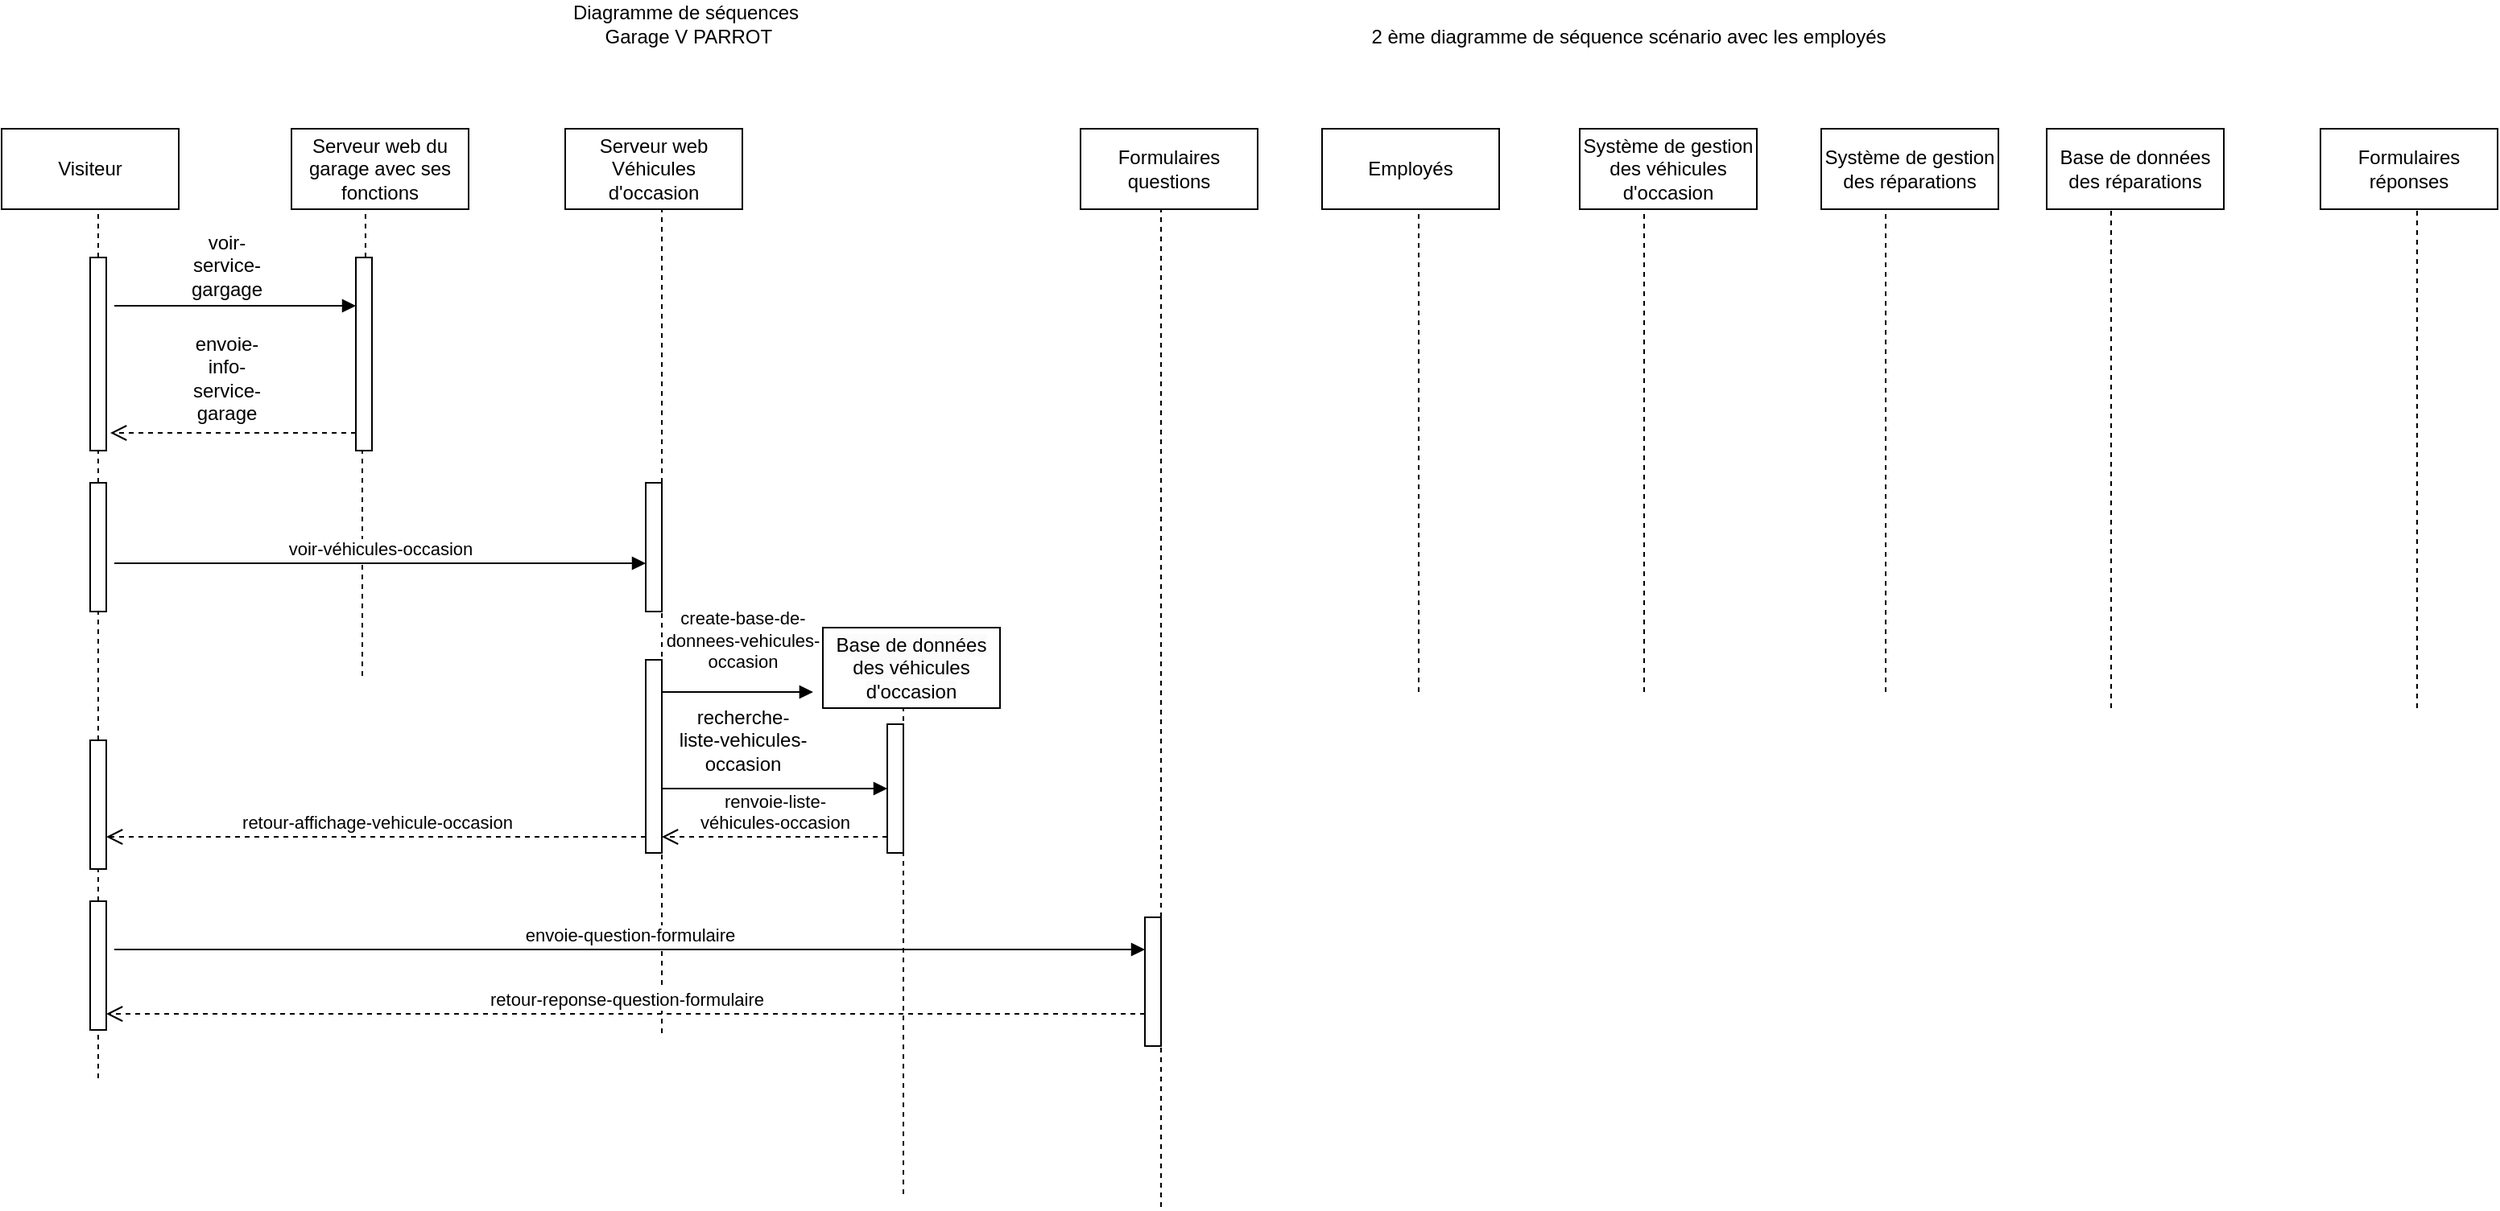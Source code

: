 <mxfile version="21.6.7" type="device">
  <diagram name="Page-1" id="2YBvvXClWsGukQMizWep">
    <mxGraphModel dx="935" dy="537" grid="1" gridSize="10" guides="1" tooltips="1" connect="1" arrows="1" fold="1" page="1" pageScale="1" pageWidth="850" pageHeight="1100" math="0" shadow="0">
      <root>
        <mxCell id="0" />
        <mxCell id="1" parent="0" />
        <mxCell id="gePYQQojs46DnIE3U24d-2" value="Diagramme de séquences &amp;nbsp;Garage V PARROT" style="text;html=1;strokeColor=none;fillColor=none;align=center;verticalAlign=middle;whiteSpace=wrap;rounded=0;" vertex="1" parent="1">
          <mxGeometry x="400" y="10" width="150" height="30" as="geometry" />
        </mxCell>
        <mxCell id="gePYQQojs46DnIE3U24d-3" value="Visiteur" style="html=1;whiteSpace=wrap;" vertex="1" parent="1">
          <mxGeometry x="50" y="90" width="110" height="50" as="geometry" />
        </mxCell>
        <mxCell id="gePYQQojs46DnIE3U24d-5" value="Serveur web du garage avec ses fonctions" style="html=1;whiteSpace=wrap;" vertex="1" parent="1">
          <mxGeometry x="230" y="90" width="110" height="50" as="geometry" />
        </mxCell>
        <mxCell id="gePYQQojs46DnIE3U24d-6" value="Serveur web Véhicules d&#39;occasion" style="html=1;whiteSpace=wrap;" vertex="1" parent="1">
          <mxGeometry x="400" y="90" width="110" height="50" as="geometry" />
        </mxCell>
        <mxCell id="gePYQQojs46DnIE3U24d-7" value="&lt;span style=&quot;caret-color: rgb(0, 0, 0); color: rgb(0, 0, 0); font-family: Helvetica; font-size: 12px; font-style: normal; font-variant-caps: normal; font-weight: 400; letter-spacing: normal; text-align: center; text-indent: 0px; text-transform: none; word-spacing: 0px; -webkit-text-stroke-width: 0px; background-color: rgb(251, 251, 251); text-decoration: none; float: none; display: inline !important;&quot;&gt;Base de données des véhicules d&#39;occasion&lt;/span&gt;" style="html=1;whiteSpace=wrap;" vertex="1" parent="1">
          <mxGeometry x="560" y="400" width="110" height="50" as="geometry" />
        </mxCell>
        <mxCell id="gePYQQojs46DnIE3U24d-8" value="Formulaires questions" style="html=1;whiteSpace=wrap;" vertex="1" parent="1">
          <mxGeometry x="720" y="90" width="110" height="50" as="geometry" />
        </mxCell>
        <mxCell id="gePYQQojs46DnIE3U24d-9" value="Employés" style="html=1;whiteSpace=wrap;" vertex="1" parent="1">
          <mxGeometry x="870" y="90" width="110" height="50" as="geometry" />
        </mxCell>
        <mxCell id="gePYQQojs46DnIE3U24d-11" value="Système de gestion des véhicules d&#39;occasion" style="html=1;whiteSpace=wrap;" vertex="1" parent="1">
          <mxGeometry x="1030" y="90" width="110" height="50" as="geometry" />
        </mxCell>
        <mxCell id="gePYQQojs46DnIE3U24d-12" value="Système de gestion des réparations" style="html=1;whiteSpace=wrap;" vertex="1" parent="1">
          <mxGeometry x="1180" y="90" width="110" height="50" as="geometry" />
        </mxCell>
        <mxCell id="gePYQQojs46DnIE3U24d-13" value="Base de données des réparations" style="html=1;whiteSpace=wrap;" vertex="1" parent="1">
          <mxGeometry x="1320" y="90" width="110" height="50" as="geometry" />
        </mxCell>
        <mxCell id="gePYQQojs46DnIE3U24d-15" value="2 ème diagramme de séquence scénario avec les employés" style="text;html=1;align=center;verticalAlign=middle;resizable=0;points=[];autosize=1;strokeColor=none;fillColor=none;" vertex="1" parent="1">
          <mxGeometry x="890" y="18" width="340" height="30" as="geometry" />
        </mxCell>
        <mxCell id="gePYQQojs46DnIE3U24d-17" value="" style="endArrow=none;dashed=1;html=1;rounded=0;entryX=0.418;entryY=1.06;entryDx=0;entryDy=0;entryPerimeter=0;" edge="1" parent="1" source="gePYQQojs46DnIE3U24d-33" target="gePYQQojs46DnIE3U24d-5">
          <mxGeometry width="50" height="50" relative="1" as="geometry">
            <mxPoint x="276" y="320" as="sourcePoint" />
            <mxPoint x="280" y="230" as="targetPoint" />
          </mxGeometry>
        </mxCell>
        <mxCell id="gePYQQojs46DnIE3U24d-20" value="" style="endArrow=none;dashed=1;html=1;rounded=0;" edge="1" parent="1" source="gePYQQojs46DnIE3U24d-30">
          <mxGeometry width="50" height="50" relative="1" as="geometry">
            <mxPoint x="110" y="370" as="sourcePoint" />
            <mxPoint x="110" y="140" as="targetPoint" />
          </mxGeometry>
        </mxCell>
        <mxCell id="gePYQQojs46DnIE3U24d-21" value="" style="endArrow=none;dashed=1;html=1;rounded=0;" edge="1" parent="1" source="gePYQQojs46DnIE3U24d-46">
          <mxGeometry width="50" height="50" relative="1" as="geometry">
            <mxPoint x="460" y="380" as="sourcePoint" />
            <mxPoint x="460" y="140" as="targetPoint" />
          </mxGeometry>
        </mxCell>
        <mxCell id="gePYQQojs46DnIE3U24d-23" value="" style="endArrow=none;dashed=1;html=1;rounded=0;" edge="1" parent="1">
          <mxGeometry width="50" height="50" relative="1" as="geometry">
            <mxPoint x="770" y="760" as="sourcePoint" />
            <mxPoint x="770" y="140" as="targetPoint" />
          </mxGeometry>
        </mxCell>
        <mxCell id="gePYQQojs46DnIE3U24d-24" value="" style="endArrow=none;dashed=1;html=1;rounded=0;" edge="1" parent="1">
          <mxGeometry width="50" height="50" relative="1" as="geometry">
            <mxPoint x="930" y="440" as="sourcePoint" />
            <mxPoint x="930" y="140" as="targetPoint" />
          </mxGeometry>
        </mxCell>
        <mxCell id="gePYQQojs46DnIE3U24d-25" value="" style="endArrow=none;dashed=1;html=1;rounded=0;" edge="1" parent="1">
          <mxGeometry width="50" height="50" relative="1" as="geometry">
            <mxPoint x="1070" y="440" as="sourcePoint" />
            <mxPoint x="1070" y="140" as="targetPoint" />
          </mxGeometry>
        </mxCell>
        <mxCell id="gePYQQojs46DnIE3U24d-26" value="" style="endArrow=none;dashed=1;html=1;rounded=0;" edge="1" parent="1">
          <mxGeometry width="50" height="50" relative="1" as="geometry">
            <mxPoint x="1220" y="440" as="sourcePoint" />
            <mxPoint x="1220" y="140" as="targetPoint" />
          </mxGeometry>
        </mxCell>
        <mxCell id="gePYQQojs46DnIE3U24d-27" value="" style="endArrow=none;dashed=1;html=1;rounded=0;" edge="1" parent="1">
          <mxGeometry width="50" height="50" relative="1" as="geometry">
            <mxPoint x="1360" y="450" as="sourcePoint" />
            <mxPoint x="1360" y="140" as="targetPoint" />
          </mxGeometry>
        </mxCell>
        <mxCell id="gePYQQojs46DnIE3U24d-28" value="" style="endArrow=none;dashed=1;html=1;rounded=0;" edge="1" parent="1">
          <mxGeometry width="50" height="50" relative="1" as="geometry">
            <mxPoint x="1550" y="450" as="sourcePoint" />
            <mxPoint x="1550" y="140" as="targetPoint" />
          </mxGeometry>
        </mxCell>
        <mxCell id="gePYQQojs46DnIE3U24d-29" value="" style="endArrow=none;dashed=1;html=1;rounded=0;" edge="1" parent="1" source="gePYQQojs46DnIE3U24d-45" target="gePYQQojs46DnIE3U24d-30">
          <mxGeometry width="50" height="50" relative="1" as="geometry">
            <mxPoint x="110" y="440" as="sourcePoint" />
            <mxPoint x="110" y="140" as="targetPoint" />
          </mxGeometry>
        </mxCell>
        <mxCell id="gePYQQojs46DnIE3U24d-30" value="" style="html=1;points=[];perimeter=orthogonalPerimeter;outlineConnect=0;targetShapes=umlLifeline;portConstraint=eastwest;newEdgeStyle={&quot;edgeStyle&quot;:&quot;elbowEdgeStyle&quot;,&quot;elbow&quot;:&quot;vertical&quot;,&quot;curved&quot;:0,&quot;rounded&quot;:0};" vertex="1" parent="1">
          <mxGeometry x="105" y="170" width="10" height="120" as="geometry" />
        </mxCell>
        <mxCell id="gePYQQojs46DnIE3U24d-31" value="" style="html=1;verticalAlign=bottom;endArrow=block;edgeStyle=elbowEdgeStyle;elbow=vertical;curved=0;rounded=0;" edge="1" parent="1" target="gePYQQojs46DnIE3U24d-33">
          <mxGeometry width="80" relative="1" as="geometry">
            <mxPoint x="120" y="200" as="sourcePoint" />
            <mxPoint x="200" y="200" as="targetPoint" />
          </mxGeometry>
        </mxCell>
        <mxCell id="gePYQQojs46DnIE3U24d-32" value="" style="endArrow=none;dashed=1;html=1;rounded=0;" edge="1" parent="1" target="gePYQQojs46DnIE3U24d-33">
          <mxGeometry width="50" height="50" relative="1" as="geometry">
            <mxPoint x="274" y="430" as="sourcePoint" />
            <mxPoint x="274" y="297" as="targetPoint" />
          </mxGeometry>
        </mxCell>
        <mxCell id="gePYQQojs46DnIE3U24d-33" value="" style="html=1;points=[];perimeter=orthogonalPerimeter;outlineConnect=0;targetShapes=umlLifeline;portConstraint=eastwest;newEdgeStyle={&quot;edgeStyle&quot;:&quot;elbowEdgeStyle&quot;,&quot;elbow&quot;:&quot;vertical&quot;,&quot;curved&quot;:0,&quot;rounded&quot;:0};" vertex="1" parent="1">
          <mxGeometry x="270" y="170" width="10" height="120" as="geometry" />
        </mxCell>
        <mxCell id="gePYQQojs46DnIE3U24d-34" value="voir-service-gargage" style="text;html=1;strokeColor=none;fillColor=none;align=center;verticalAlign=middle;whiteSpace=wrap;rounded=0;" vertex="1" parent="1">
          <mxGeometry x="160" y="160" width="60" height="30" as="geometry" />
        </mxCell>
        <mxCell id="gePYQQojs46DnIE3U24d-36" value="" style="html=1;verticalAlign=bottom;endArrow=open;dashed=1;endSize=8;edgeStyle=elbowEdgeStyle;elbow=vertical;curved=0;rounded=0;" edge="1" parent="1">
          <mxGeometry relative="1" as="geometry">
            <mxPoint x="270" y="279" as="sourcePoint" />
            <mxPoint x="117.5" y="279" as="targetPoint" />
          </mxGeometry>
        </mxCell>
        <mxCell id="gePYQQojs46DnIE3U24d-38" value="envoie-info-service- garage" style="text;html=1;strokeColor=none;fillColor=none;align=center;verticalAlign=middle;whiteSpace=wrap;rounded=0;" vertex="1" parent="1">
          <mxGeometry x="160" y="230" width="60" height="30" as="geometry" />
        </mxCell>
        <mxCell id="gePYQQojs46DnIE3U24d-44" value="" style="endArrow=none;dashed=1;html=1;rounded=0;" edge="1" parent="1" source="gePYQQojs46DnIE3U24d-68" target="gePYQQojs46DnIE3U24d-45">
          <mxGeometry width="50" height="50" relative="1" as="geometry">
            <mxPoint x="110" y="680" as="sourcePoint" />
            <mxPoint x="110" y="290" as="targetPoint" />
          </mxGeometry>
        </mxCell>
        <mxCell id="gePYQQojs46DnIE3U24d-45" value="" style="html=1;points=[];perimeter=orthogonalPerimeter;outlineConnect=0;targetShapes=umlLifeline;portConstraint=eastwest;newEdgeStyle={&quot;edgeStyle&quot;:&quot;elbowEdgeStyle&quot;,&quot;elbow&quot;:&quot;vertical&quot;,&quot;curved&quot;:0,&quot;rounded&quot;:0};" vertex="1" parent="1">
          <mxGeometry x="105" y="310" width="10" height="80" as="geometry" />
        </mxCell>
        <mxCell id="gePYQQojs46DnIE3U24d-47" value="" style="endArrow=none;dashed=1;html=1;rounded=0;" edge="1" parent="1" target="gePYQQojs46DnIE3U24d-46">
          <mxGeometry width="50" height="50" relative="1" as="geometry">
            <mxPoint x="460" y="652" as="sourcePoint" />
            <mxPoint x="460" y="140" as="targetPoint" />
          </mxGeometry>
        </mxCell>
        <mxCell id="gePYQQojs46DnIE3U24d-46" value="" style="html=1;points=[];perimeter=orthogonalPerimeter;outlineConnect=0;targetShapes=umlLifeline;portConstraint=eastwest;newEdgeStyle={&quot;edgeStyle&quot;:&quot;elbowEdgeStyle&quot;,&quot;elbow&quot;:&quot;vertical&quot;,&quot;curved&quot;:0,&quot;rounded&quot;:0};" vertex="1" parent="1">
          <mxGeometry x="450" y="310" width="10" height="80" as="geometry" />
        </mxCell>
        <mxCell id="gePYQQojs46DnIE3U24d-49" value="voir-véhicules-occasion" style="html=1;verticalAlign=bottom;endArrow=block;edgeStyle=elbowEdgeStyle;elbow=vertical;curved=0;rounded=0;" edge="1" parent="1" target="gePYQQojs46DnIE3U24d-46">
          <mxGeometry width="80" relative="1" as="geometry">
            <mxPoint x="120" y="360" as="sourcePoint" />
            <mxPoint x="200" y="360" as="targetPoint" />
          </mxGeometry>
        </mxCell>
        <mxCell id="gePYQQojs46DnIE3U24d-50" value="" style="html=1;points=[];perimeter=orthogonalPerimeter;outlineConnect=0;targetShapes=umlLifeline;portConstraint=eastwest;newEdgeStyle={&quot;edgeStyle&quot;:&quot;elbowEdgeStyle&quot;,&quot;elbow&quot;:&quot;vertical&quot;,&quot;curved&quot;:0,&quot;rounded&quot;:0};" vertex="1" parent="1">
          <mxGeometry x="450" y="420" width="10" height="120" as="geometry" />
        </mxCell>
        <mxCell id="gePYQQojs46DnIE3U24d-51" value="" style="endArrow=none;dashed=1;html=1;rounded=0;" edge="1" parent="1">
          <mxGeometry width="50" height="50" relative="1" as="geometry">
            <mxPoint x="610" y="752" as="sourcePoint" />
            <mxPoint x="610" y="450" as="targetPoint" />
          </mxGeometry>
        </mxCell>
        <mxCell id="gePYQQojs46DnIE3U24d-52" value="create-base-de-&lt;br&gt;donnees-vehicules-&lt;br&gt;occasion" style="html=1;verticalAlign=bottom;endArrow=block;edgeStyle=elbowEdgeStyle;elbow=vertical;curved=0;rounded=0;entryX=-0.055;entryY=0.8;entryDx=0;entryDy=0;entryPerimeter=0;" edge="1" parent="1" source="gePYQQojs46DnIE3U24d-50" target="gePYQQojs46DnIE3U24d-7">
          <mxGeometry x="0.064" y="10" width="80" relative="1" as="geometry">
            <mxPoint x="470" y="440" as="sourcePoint" />
            <mxPoint x="550" y="440" as="targetPoint" />
            <mxPoint as="offset" />
          </mxGeometry>
        </mxCell>
        <mxCell id="gePYQQojs46DnIE3U24d-53" value="" style="html=1;points=[];perimeter=orthogonalPerimeter;outlineConnect=0;targetShapes=umlLifeline;portConstraint=eastwest;newEdgeStyle={&quot;edgeStyle&quot;:&quot;elbowEdgeStyle&quot;,&quot;elbow&quot;:&quot;vertical&quot;,&quot;curved&quot;:0,&quot;rounded&quot;:0};" vertex="1" parent="1">
          <mxGeometry x="600" y="460" width="10" height="80" as="geometry" />
        </mxCell>
        <mxCell id="gePYQQojs46DnIE3U24d-59" value="" style="html=1;verticalAlign=bottom;endArrow=block;edgeStyle=elbowEdgeStyle;elbow=vertical;curved=0;rounded=0;" edge="1" parent="1" target="gePYQQojs46DnIE3U24d-56">
          <mxGeometry width="80" relative="1" as="geometry">
            <mxPoint x="460" y="470" as="sourcePoint" />
            <mxPoint x="600" y="470" as="targetPoint" />
          </mxGeometry>
        </mxCell>
        <mxCell id="gePYQQojs46DnIE3U24d-56" value="recherche-&lt;br&gt;liste-vehicules-&lt;br&gt;occasion" style="text;html=1;align=center;verticalAlign=middle;resizable=0;points=[];autosize=1;strokeColor=none;fillColor=none;" vertex="1" parent="1">
          <mxGeometry x="460" y="440" width="100" height="60" as="geometry" />
        </mxCell>
        <mxCell id="gePYQQojs46DnIE3U24d-61" value="" style="html=1;verticalAlign=bottom;endArrow=block;edgeStyle=elbowEdgeStyle;elbow=vertical;curved=0;rounded=0;" edge="1" parent="1" source="gePYQQojs46DnIE3U24d-50" target="gePYQQojs46DnIE3U24d-53">
          <mxGeometry width="80" relative="1" as="geometry">
            <mxPoint x="470" y="510" as="sourcePoint" />
            <mxPoint x="550" y="510" as="targetPoint" />
          </mxGeometry>
        </mxCell>
        <mxCell id="gePYQQojs46DnIE3U24d-64" value="" style="endArrow=none;dashed=1;html=1;rounded=0;" edge="1" parent="1" target="gePYQQojs46DnIE3U24d-62">
          <mxGeometry width="50" height="50" relative="1" as="geometry">
            <mxPoint x="110" y="680" as="sourcePoint" />
            <mxPoint x="110" y="390" as="targetPoint" />
          </mxGeometry>
        </mxCell>
        <mxCell id="gePYQQojs46DnIE3U24d-62" value="" style="html=1;points=[];perimeter=orthogonalPerimeter;outlineConnect=0;targetShapes=umlLifeline;portConstraint=eastwest;newEdgeStyle={&quot;edgeStyle&quot;:&quot;elbowEdgeStyle&quot;,&quot;elbow&quot;:&quot;vertical&quot;,&quot;curved&quot;:0,&quot;rounded&quot;:0};" vertex="1" parent="1">
          <mxGeometry x="105" y="570" width="10" height="80" as="geometry" />
        </mxCell>
        <mxCell id="gePYQQojs46DnIE3U24d-65" value="" style="html=1;points=[];perimeter=orthogonalPerimeter;outlineConnect=0;targetShapes=umlLifeline;portConstraint=eastwest;newEdgeStyle={&quot;edgeStyle&quot;:&quot;elbowEdgeStyle&quot;,&quot;elbow&quot;:&quot;vertical&quot;,&quot;curved&quot;:0,&quot;rounded&quot;:0};" vertex="1" parent="1">
          <mxGeometry x="760" y="580" width="10" height="80" as="geometry" />
        </mxCell>
        <mxCell id="gePYQQojs46DnIE3U24d-66" value="envoie-question-formulaire" style="html=1;verticalAlign=bottom;endArrow=block;edgeStyle=elbowEdgeStyle;elbow=vertical;curved=0;rounded=0;" edge="1" parent="1" target="gePYQQojs46DnIE3U24d-65">
          <mxGeometry width="80" relative="1" as="geometry">
            <mxPoint x="120" y="600" as="sourcePoint" />
            <mxPoint x="200" y="600" as="targetPoint" />
          </mxGeometry>
        </mxCell>
        <mxCell id="gePYQQojs46DnIE3U24d-67" value="retour-reponse-question-formulaire" style="html=1;verticalAlign=bottom;endArrow=open;dashed=1;endSize=8;edgeStyle=elbowEdgeStyle;elbow=vertical;curved=0;rounded=0;" edge="1" parent="1" target="gePYQQojs46DnIE3U24d-62">
          <mxGeometry relative="1" as="geometry">
            <mxPoint x="760" y="640" as="sourcePoint" />
            <mxPoint x="680" y="640" as="targetPoint" />
          </mxGeometry>
        </mxCell>
        <mxCell id="gePYQQojs46DnIE3U24d-69" value="" style="endArrow=none;dashed=1;html=1;rounded=0;" edge="1" parent="1" source="gePYQQojs46DnIE3U24d-62" target="gePYQQojs46DnIE3U24d-68">
          <mxGeometry width="50" height="50" relative="1" as="geometry">
            <mxPoint x="110" y="570" as="sourcePoint" />
            <mxPoint x="110" y="390" as="targetPoint" />
          </mxGeometry>
        </mxCell>
        <mxCell id="gePYQQojs46DnIE3U24d-68" value="" style="html=1;points=[];perimeter=orthogonalPerimeter;outlineConnect=0;targetShapes=umlLifeline;portConstraint=eastwest;newEdgeStyle={&quot;edgeStyle&quot;:&quot;elbowEdgeStyle&quot;,&quot;elbow&quot;:&quot;vertical&quot;,&quot;curved&quot;:0,&quot;rounded&quot;:0};" vertex="1" parent="1">
          <mxGeometry x="105" y="470" width="10" height="80" as="geometry" />
        </mxCell>
        <mxCell id="gePYQQojs46DnIE3U24d-70" value="renvoie-liste-&lt;br&gt;véhicules-occasion" style="html=1;verticalAlign=bottom;endArrow=open;dashed=1;endSize=8;edgeStyle=elbowEdgeStyle;elbow=vertical;curved=0;rounded=0;" edge="1" parent="1">
          <mxGeometry relative="1" as="geometry">
            <mxPoint x="600" y="530" as="sourcePoint" />
            <mxPoint x="460" y="530" as="targetPoint" />
          </mxGeometry>
        </mxCell>
        <mxCell id="gePYQQojs46DnIE3U24d-71" value="retour-affichage-vehicule-occasion" style="html=1;verticalAlign=bottom;endArrow=open;dashed=1;endSize=8;edgeStyle=elbowEdgeStyle;elbow=vertical;curved=0;rounded=0;" edge="1" parent="1" target="gePYQQojs46DnIE3U24d-68">
          <mxGeometry relative="1" as="geometry">
            <mxPoint x="450" y="530" as="sourcePoint" />
            <mxPoint x="370" y="530" as="targetPoint" />
          </mxGeometry>
        </mxCell>
        <mxCell id="gePYQQojs46DnIE3U24d-72" value="Formulaires réponses" style="html=1;whiteSpace=wrap;" vertex="1" parent="1">
          <mxGeometry x="1490" y="90" width="110" height="50" as="geometry" />
        </mxCell>
      </root>
    </mxGraphModel>
  </diagram>
</mxfile>
